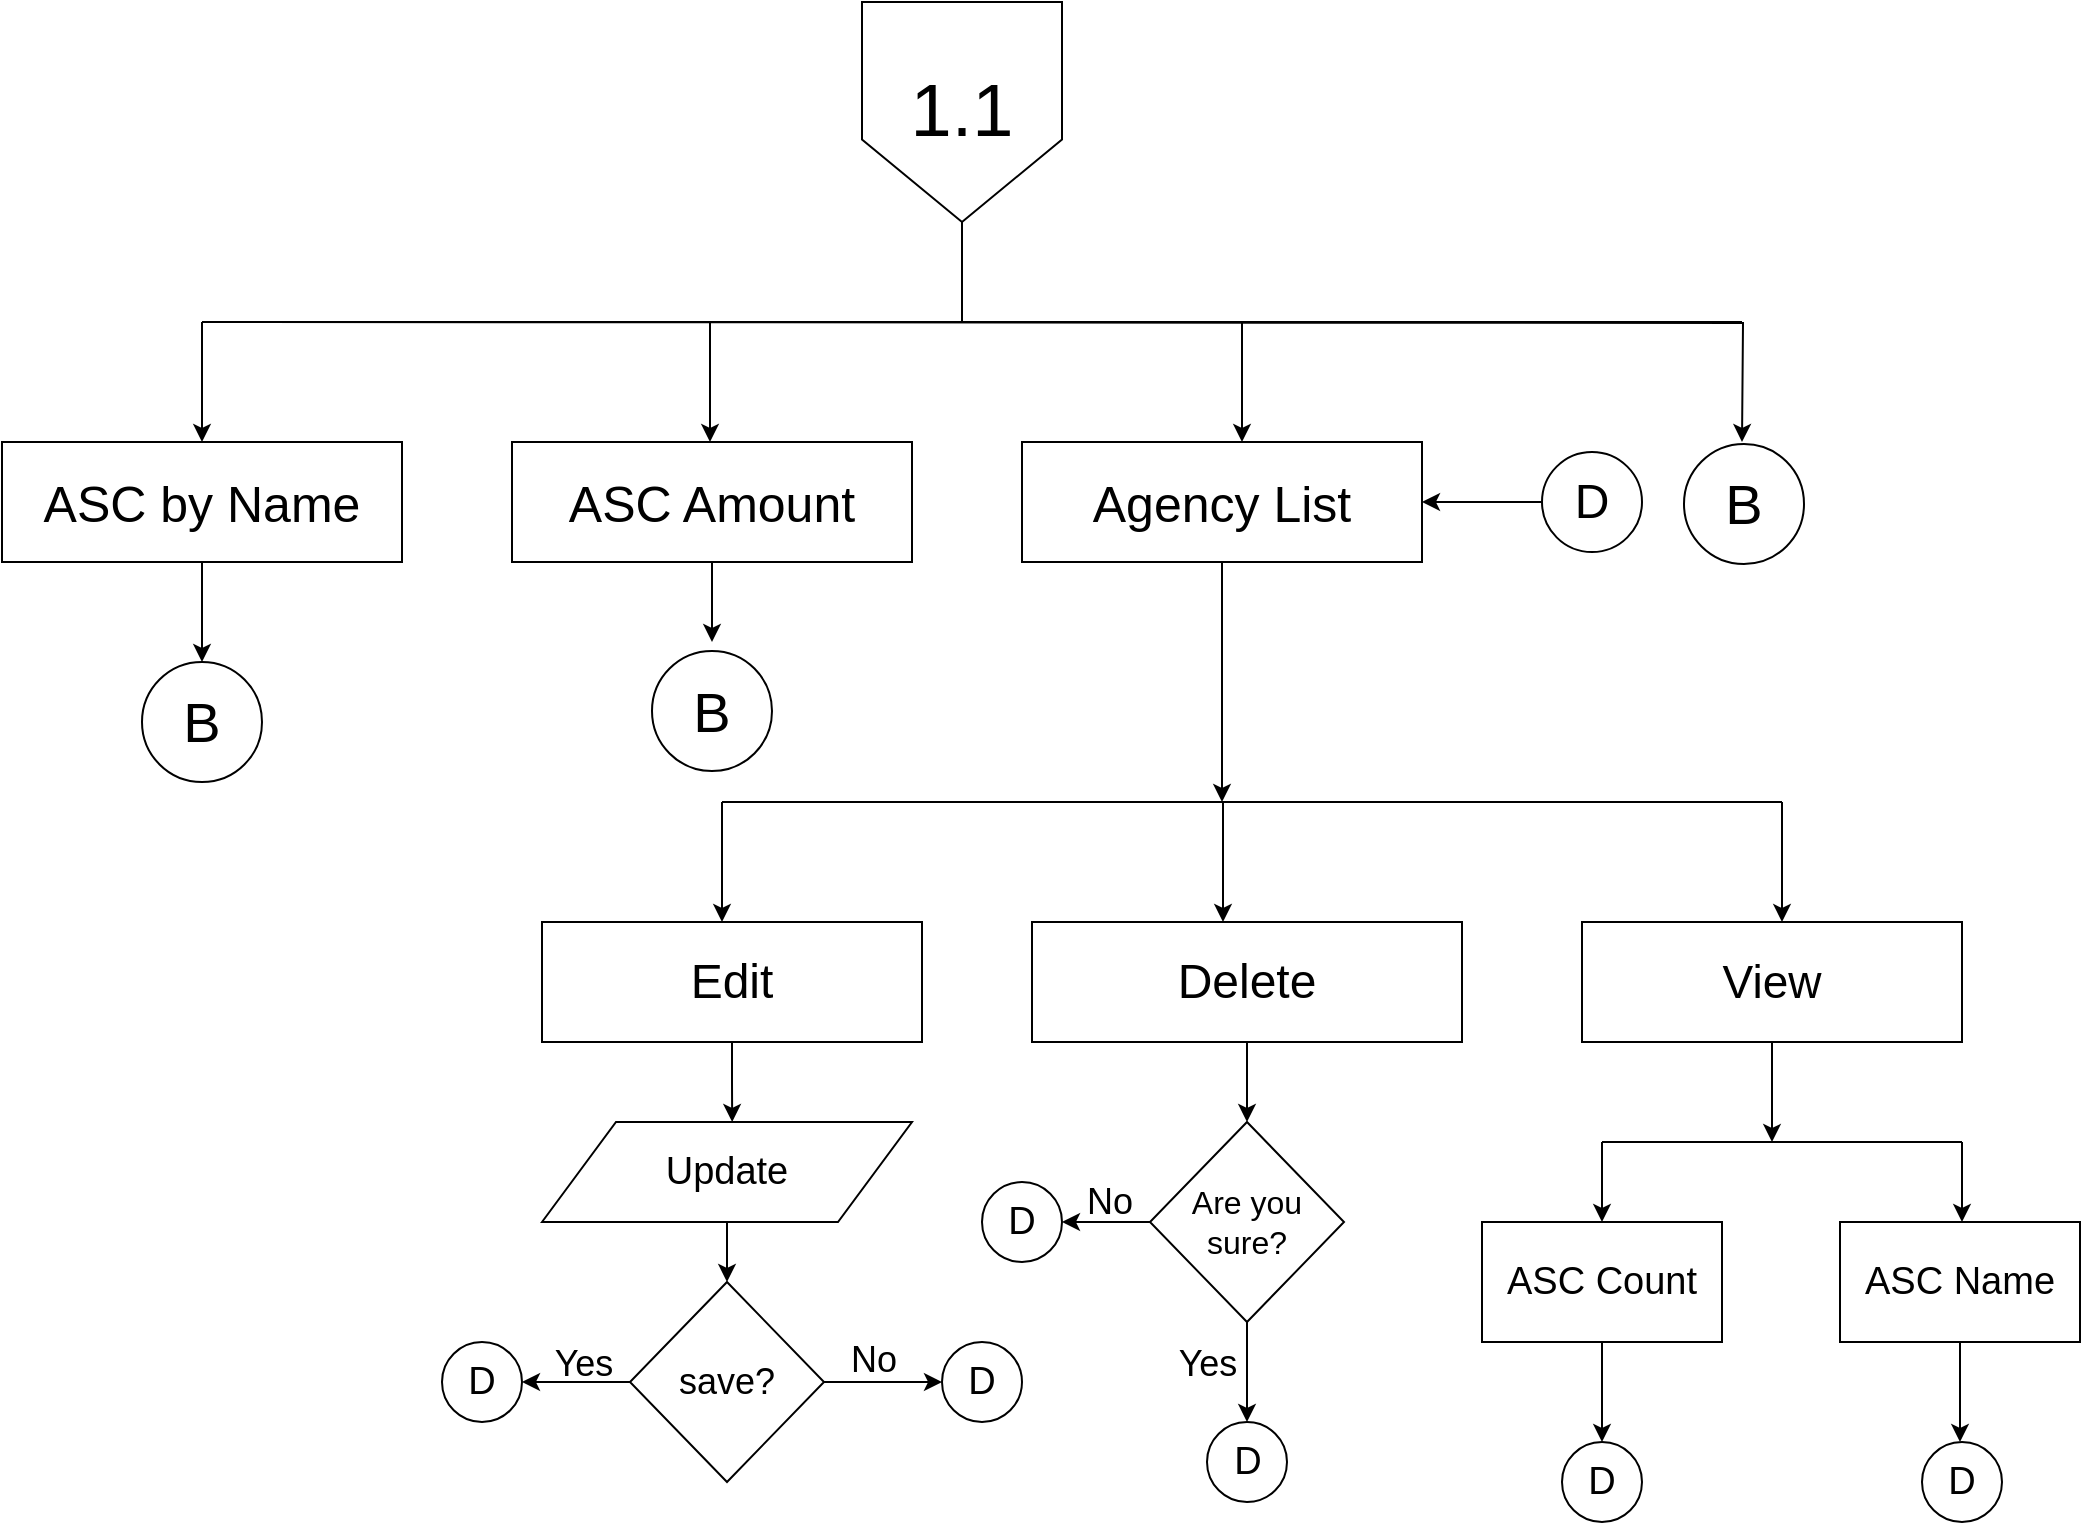 <mxfile version="10.5.4" type="device"><diagram id="pVqu2-gFCcn-fqm-nOoj" name="Page-1"><mxGraphModel dx="1269" dy="673" grid="1" gridSize="10" guides="1" tooltips="1" connect="1" arrows="1" fold="1" page="1" pageScale="1" pageWidth="1100" pageHeight="850" math="0" shadow="0"><root><mxCell id="0"/><mxCell id="1" parent="0"/><mxCell id="C2wZv4tbHyqCIaI2i-QI-43" value="&lt;font style=&quot;font-size: 37px&quot;&gt;1.1&lt;/font&gt;" style="shape=offPageConnector;whiteSpace=wrap;html=1;" vertex="1" parent="1"><mxGeometry x="490" y="40" width="100" height="110" as="geometry"/></mxCell><mxCell id="C2wZv4tbHyqCIaI2i-QI-45" value="" style="endArrow=none;html=1;" edge="1" parent="1"><mxGeometry width="50" height="50" relative="1" as="geometry"><mxPoint x="160" y="200" as="sourcePoint"/><mxPoint x="930" y="200" as="targetPoint"/></mxGeometry></mxCell><mxCell id="C2wZv4tbHyqCIaI2i-QI-46" style="edgeStyle=orthogonalEdgeStyle;rounded=0;orthogonalLoop=1;jettySize=auto;html=1;" edge="1" parent="1"><mxGeometry relative="1" as="geometry"><mxPoint x="160" y="260" as="targetPoint"/><mxPoint x="160" y="200" as="sourcePoint"/></mxGeometry></mxCell><mxCell id="C2wZv4tbHyqCIaI2i-QI-47" style="edgeStyle=orthogonalEdgeStyle;rounded=0;orthogonalLoop=1;jettySize=auto;html=1;" edge="1" parent="1"><mxGeometry relative="1" as="geometry"><mxPoint x="930" y="260" as="targetPoint"/><mxPoint x="160" y="200" as="sourcePoint"/></mxGeometry></mxCell><mxCell id="C2wZv4tbHyqCIaI2i-QI-48" value="" style="endArrow=none;html=1;entryX=0.5;entryY=1;entryDx=0;entryDy=0;" edge="1" parent="1" target="C2wZv4tbHyqCIaI2i-QI-43"><mxGeometry width="50" height="50" relative="1" as="geometry"><mxPoint x="540" y="200" as="sourcePoint"/><mxPoint x="560" y="160" as="targetPoint"/></mxGeometry></mxCell><mxCell id="C2wZv4tbHyqCIaI2i-QI-64" style="edgeStyle=orthogonalEdgeStyle;rounded=0;orthogonalLoop=1;jettySize=auto;html=1;" edge="1" parent="1" source="C2wZv4tbHyqCIaI2i-QI-49"><mxGeometry relative="1" as="geometry"><mxPoint x="160" y="370" as="targetPoint"/></mxGeometry></mxCell><mxCell id="C2wZv4tbHyqCIaI2i-QI-49" value="&lt;font style=&quot;font-size: 25px&quot;&gt;ASC by Name&lt;/font&gt;" style="rounded=0;whiteSpace=wrap;html=1;" vertex="1" parent="1"><mxGeometry x="60" y="260" width="200" height="60" as="geometry"/></mxCell><mxCell id="C2wZv4tbHyqCIaI2i-QI-52" value="" style="endArrow=classic;html=1;" edge="1" parent="1"><mxGeometry width="50" height="50" relative="1" as="geometry"><mxPoint x="414" y="200" as="sourcePoint"/><mxPoint x="414" y="260" as="targetPoint"/></mxGeometry></mxCell><mxCell id="C2wZv4tbHyqCIaI2i-QI-54" value="" style="endArrow=classic;html=1;" edge="1" parent="1"><mxGeometry width="50" height="50" relative="1" as="geometry"><mxPoint x="680" y="200" as="sourcePoint"/><mxPoint x="680" y="260" as="targetPoint"/></mxGeometry></mxCell><mxCell id="C2wZv4tbHyqCIaI2i-QI-65" style="edgeStyle=orthogonalEdgeStyle;rounded=0;orthogonalLoop=1;jettySize=auto;html=1;" edge="1" parent="1" source="C2wZv4tbHyqCIaI2i-QI-57"><mxGeometry relative="1" as="geometry"><mxPoint x="415" y="360" as="targetPoint"/></mxGeometry></mxCell><mxCell id="C2wZv4tbHyqCIaI2i-QI-57" value="&lt;font style=&quot;font-size: 25px&quot;&gt;ASC Amount&lt;/font&gt;" style="rounded=0;whiteSpace=wrap;html=1;" vertex="1" parent="1"><mxGeometry x="315" y="260" width="200" height="60" as="geometry"/></mxCell><mxCell id="C2wZv4tbHyqCIaI2i-QI-60" style="edgeStyle=orthogonalEdgeStyle;rounded=0;orthogonalLoop=1;jettySize=auto;html=1;" edge="1" parent="1" source="C2wZv4tbHyqCIaI2i-QI-58"><mxGeometry relative="1" as="geometry"><mxPoint x="670" y="440" as="targetPoint"/></mxGeometry></mxCell><mxCell id="C2wZv4tbHyqCIaI2i-QI-58" value="&lt;font style=&quot;font-size: 25px&quot;&gt;Agency List&lt;br&gt;&lt;/font&gt;" style="rounded=0;whiteSpace=wrap;html=1;" vertex="1" parent="1"><mxGeometry x="570" y="260" width="200" height="60" as="geometry"/></mxCell><mxCell id="C2wZv4tbHyqCIaI2i-QI-59" value="&lt;font style=&quot;font-size: 28px&quot;&gt;B&lt;/font&gt;" style="ellipse;whiteSpace=wrap;html=1;aspect=fixed;" vertex="1" parent="1"><mxGeometry x="901" y="261" width="60" height="60" as="geometry"/></mxCell><mxCell id="C2wZv4tbHyqCIaI2i-QI-61" value="" style="endArrow=none;html=1;" edge="1" parent="1"><mxGeometry width="50" height="50" relative="1" as="geometry"><mxPoint x="420" y="440" as="sourcePoint"/><mxPoint x="950" y="440" as="targetPoint"/></mxGeometry></mxCell><mxCell id="C2wZv4tbHyqCIaI2i-QI-62" value="" style="endArrow=classic;html=1;" edge="1" parent="1"><mxGeometry width="50" height="50" relative="1" as="geometry"><mxPoint x="420" y="440" as="sourcePoint"/><mxPoint x="420" y="500" as="targetPoint"/></mxGeometry></mxCell><mxCell id="C2wZv4tbHyqCIaI2i-QI-63" value="" style="endArrow=classic;html=1;" edge="1" parent="1"><mxGeometry width="50" height="50" relative="1" as="geometry"><mxPoint x="950" y="440" as="sourcePoint"/><mxPoint x="950" y="500" as="targetPoint"/></mxGeometry></mxCell><mxCell id="C2wZv4tbHyqCIaI2i-QI-66" value="&lt;font style=&quot;font-size: 28px&quot;&gt;B&lt;/font&gt;" style="ellipse;whiteSpace=wrap;html=1;aspect=fixed;" vertex="1" parent="1"><mxGeometry x="130" y="370" width="60" height="60" as="geometry"/></mxCell><mxCell id="C2wZv4tbHyqCIaI2i-QI-67" value="&lt;font style=&quot;font-size: 28px&quot;&gt;B&lt;/font&gt;" style="ellipse;whiteSpace=wrap;html=1;aspect=fixed;" vertex="1" parent="1"><mxGeometry x="385" y="364.5" width="60" height="60" as="geometry"/></mxCell><mxCell id="C2wZv4tbHyqCIaI2i-QI-77" style="edgeStyle=orthogonalEdgeStyle;rounded=0;orthogonalLoop=1;jettySize=auto;html=1;entryX=0.514;entryY=0;entryDx=0;entryDy=0;entryPerimeter=0;" edge="1" parent="1" source="C2wZv4tbHyqCIaI2i-QI-68" target="C2wZv4tbHyqCIaI2i-QI-73"><mxGeometry relative="1" as="geometry"/></mxCell><mxCell id="C2wZv4tbHyqCIaI2i-QI-68" value="&lt;font style=&quot;font-size: 24px&quot;&gt;Edit&lt;/font&gt;" style="rounded=0;whiteSpace=wrap;html=1;" vertex="1" parent="1"><mxGeometry x="330" y="500" width="190" height="60" as="geometry"/></mxCell><mxCell id="C2wZv4tbHyqCIaI2i-QI-69" value="" style="endArrow=classic;html=1;" edge="1" parent="1"><mxGeometry width="50" height="50" relative="1" as="geometry"><mxPoint x="670.5" y="440" as="sourcePoint"/><mxPoint x="670.5" y="500" as="targetPoint"/></mxGeometry></mxCell><mxCell id="C2wZv4tbHyqCIaI2i-QI-83" style="edgeStyle=orthogonalEdgeStyle;rounded=0;orthogonalLoop=1;jettySize=auto;html=1;entryX=0.5;entryY=0;entryDx=0;entryDy=0;" edge="1" parent="1" source="C2wZv4tbHyqCIaI2i-QI-70" target="C2wZv4tbHyqCIaI2i-QI-82"><mxGeometry relative="1" as="geometry"/></mxCell><mxCell id="C2wZv4tbHyqCIaI2i-QI-70" value="&lt;font style=&quot;font-size: 24px&quot;&gt;Delete&lt;/font&gt;" style="rounded=0;whiteSpace=wrap;html=1;" vertex="1" parent="1"><mxGeometry x="575" y="500" width="215" height="60" as="geometry"/></mxCell><mxCell id="C2wZv4tbHyqCIaI2i-QI-85" style="edgeStyle=orthogonalEdgeStyle;rounded=0;orthogonalLoop=1;jettySize=auto;html=1;" edge="1" parent="1" source="C2wZv4tbHyqCIaI2i-QI-71"><mxGeometry relative="1" as="geometry"><mxPoint x="945" y="610" as="targetPoint"/></mxGeometry></mxCell><mxCell id="C2wZv4tbHyqCIaI2i-QI-71" value="&lt;font style=&quot;font-size: 23px&quot;&gt;View&lt;/font&gt;" style="rounded=0;whiteSpace=wrap;html=1;" vertex="1" parent="1"><mxGeometry x="850" y="500" width="190" height="60" as="geometry"/></mxCell><mxCell id="C2wZv4tbHyqCIaI2i-QI-81" style="edgeStyle=orthogonalEdgeStyle;rounded=0;orthogonalLoop=1;jettySize=auto;html=1;entryX=0.5;entryY=0;entryDx=0;entryDy=0;" edge="1" parent="1" source="C2wZv4tbHyqCIaI2i-QI-73" target="C2wZv4tbHyqCIaI2i-QI-79"><mxGeometry relative="1" as="geometry"/></mxCell><mxCell id="C2wZv4tbHyqCIaI2i-QI-73" value="&lt;font style=&quot;font-size: 19px&quot;&gt;Update&lt;/font&gt;" style="shape=parallelogram;perimeter=parallelogramPerimeter;whiteSpace=wrap;html=1;" vertex="1" parent="1"><mxGeometry x="330" y="600" width="185" height="50" as="geometry"/></mxCell><mxCell id="C2wZv4tbHyqCIaI2i-QI-100" style="edgeStyle=orthogonalEdgeStyle;rounded=0;orthogonalLoop=1;jettySize=auto;html=1;" edge="1" parent="1" source="C2wZv4tbHyqCIaI2i-QI-79"><mxGeometry relative="1" as="geometry"><mxPoint x="530.0" y="730" as="targetPoint"/></mxGeometry></mxCell><mxCell id="C2wZv4tbHyqCIaI2i-QI-101" style="edgeStyle=orthogonalEdgeStyle;rounded=0;orthogonalLoop=1;jettySize=auto;html=1;" edge="1" parent="1" source="C2wZv4tbHyqCIaI2i-QI-79"><mxGeometry relative="1" as="geometry"><mxPoint x="320" y="730" as="targetPoint"/></mxGeometry></mxCell><mxCell id="C2wZv4tbHyqCIaI2i-QI-79" value="&lt;font style=&quot;font-size: 18px&quot;&gt;save?&lt;/font&gt;" style="rhombus;whiteSpace=wrap;html=1;" vertex="1" parent="1"><mxGeometry x="374" y="680" width="97" height="100" as="geometry"/></mxCell><mxCell id="C2wZv4tbHyqCIaI2i-QI-97" style="edgeStyle=orthogonalEdgeStyle;rounded=0;orthogonalLoop=1;jettySize=auto;html=1;" edge="1" parent="1" source="C2wZv4tbHyqCIaI2i-QI-82"><mxGeometry relative="1" as="geometry"><mxPoint x="682.5" y="750" as="targetPoint"/></mxGeometry></mxCell><mxCell id="C2wZv4tbHyqCIaI2i-QI-98" style="edgeStyle=orthogonalEdgeStyle;rounded=0;orthogonalLoop=1;jettySize=auto;html=1;" edge="1" parent="1" source="C2wZv4tbHyqCIaI2i-QI-82"><mxGeometry relative="1" as="geometry"><mxPoint x="590.0" y="650" as="targetPoint"/></mxGeometry></mxCell><mxCell id="C2wZv4tbHyqCIaI2i-QI-82" value="&lt;font style=&quot;font-size: 16px&quot;&gt;Are you sure?&lt;br&gt;&lt;/font&gt;" style="rhombus;whiteSpace=wrap;html=1;" vertex="1" parent="1"><mxGeometry x="634" y="600" width="97" height="100" as="geometry"/></mxCell><mxCell id="C2wZv4tbHyqCIaI2i-QI-86" value="" style="endArrow=none;html=1;" edge="1" parent="1"><mxGeometry width="50" height="50" relative="1" as="geometry"><mxPoint x="860" y="610" as="sourcePoint"/><mxPoint x="1040" y="610" as="targetPoint"/></mxGeometry></mxCell><mxCell id="C2wZv4tbHyqCIaI2i-QI-89" value="" style="endArrow=classic;html=1;" edge="1" parent="1"><mxGeometry width="50" height="50" relative="1" as="geometry"><mxPoint x="860" y="610" as="sourcePoint"/><mxPoint x="860" y="650" as="targetPoint"/></mxGeometry></mxCell><mxCell id="C2wZv4tbHyqCIaI2i-QI-90" value="" style="endArrow=classic;html=1;" edge="1" parent="1"><mxGeometry width="50" height="50" relative="1" as="geometry"><mxPoint x="1040" y="610" as="sourcePoint"/><mxPoint x="1040" y="650" as="targetPoint"/></mxGeometry></mxCell><mxCell id="C2wZv4tbHyqCIaI2i-QI-95" style="edgeStyle=orthogonalEdgeStyle;rounded=0;orthogonalLoop=1;jettySize=auto;html=1;" edge="1" parent="1" source="C2wZv4tbHyqCIaI2i-QI-93"><mxGeometry relative="1" as="geometry"><mxPoint x="860" y="760" as="targetPoint"/></mxGeometry></mxCell><mxCell id="C2wZv4tbHyqCIaI2i-QI-93" value="&lt;font style=&quot;font-size: 19px&quot;&gt;ASC Count&lt;/font&gt;" style="rounded=0;whiteSpace=wrap;html=1;" vertex="1" parent="1"><mxGeometry x="800" y="650" width="120" height="60" as="geometry"/></mxCell><mxCell id="C2wZv4tbHyqCIaI2i-QI-96" style="edgeStyle=orthogonalEdgeStyle;rounded=0;orthogonalLoop=1;jettySize=auto;html=1;" edge="1" parent="1" source="C2wZv4tbHyqCIaI2i-QI-94"><mxGeometry relative="1" as="geometry"><mxPoint x="1039" y="760" as="targetPoint"/></mxGeometry></mxCell><mxCell id="C2wZv4tbHyqCIaI2i-QI-94" value="&lt;font style=&quot;font-size: 19px&quot;&gt;ASC Name&lt;br&gt;&lt;/font&gt;" style="rounded=0;whiteSpace=wrap;html=1;" vertex="1" parent="1"><mxGeometry x="979" y="650" width="120" height="60" as="geometry"/></mxCell><mxCell id="C2wZv4tbHyqCIaI2i-QI-102" value="&lt;font style=&quot;font-size: 19px&quot;&gt;D&lt;/font&gt;" style="ellipse;whiteSpace=wrap;html=1;aspect=fixed;" vertex="1" parent="1"><mxGeometry x="280" y="710" width="40" height="40" as="geometry"/></mxCell><mxCell id="C2wZv4tbHyqCIaI2i-QI-103" value="&lt;font style=&quot;font-size: 19px&quot;&gt;D&lt;/font&gt;" style="ellipse;whiteSpace=wrap;html=1;aspect=fixed;" vertex="1" parent="1"><mxGeometry x="530" y="710" width="40" height="40" as="geometry"/></mxCell><mxCell id="C2wZv4tbHyqCIaI2i-QI-104" value="&lt;font style=&quot;font-size: 19px&quot;&gt;D&lt;/font&gt;" style="ellipse;whiteSpace=wrap;html=1;aspect=fixed;" vertex="1" parent="1"><mxGeometry x="662.5" y="750" width="40" height="40" as="geometry"/></mxCell><mxCell id="C2wZv4tbHyqCIaI2i-QI-105" value="&lt;font style=&quot;font-size: 19px&quot;&gt;D&lt;/font&gt;" style="ellipse;whiteSpace=wrap;html=1;aspect=fixed;" vertex="1" parent="1"><mxGeometry x="550" y="630" width="40" height="40" as="geometry"/></mxCell><mxCell id="C2wZv4tbHyqCIaI2i-QI-106" value="&lt;font style=&quot;font-size: 19px&quot;&gt;D&lt;/font&gt;" style="ellipse;whiteSpace=wrap;html=1;aspect=fixed;" vertex="1" parent="1"><mxGeometry x="840" y="760" width="40" height="40" as="geometry"/></mxCell><mxCell id="C2wZv4tbHyqCIaI2i-QI-107" value="&lt;font style=&quot;font-size: 19px&quot;&gt;D&lt;/font&gt;" style="ellipse;whiteSpace=wrap;html=1;aspect=fixed;" vertex="1" parent="1"><mxGeometry x="1020" y="760" width="40" height="40" as="geometry"/></mxCell><mxCell id="C2wZv4tbHyqCIaI2i-QI-108" value="" style="endArrow=classic;html=1;" edge="1" parent="1"><mxGeometry width="50" height="50" relative="1" as="geometry"><mxPoint x="830" y="290" as="sourcePoint"/><mxPoint x="770" y="290" as="targetPoint"/></mxGeometry></mxCell><mxCell id="C2wZv4tbHyqCIaI2i-QI-109" value="&lt;font style=&quot;font-size: 24px&quot;&gt;D&lt;/font&gt;" style="ellipse;whiteSpace=wrap;html=1;aspect=fixed;" vertex="1" parent="1"><mxGeometry x="830" y="265" width="50" height="50" as="geometry"/></mxCell><mxCell id="C2wZv4tbHyqCIaI2i-QI-110" value="&lt;font style=&quot;font-size: 18px&quot;&gt;No&lt;/font&gt;" style="text;html=1;strokeColor=none;fillColor=none;align=center;verticalAlign=middle;whiteSpace=wrap;rounded=0;" vertex="1" parent="1"><mxGeometry x="476" y="709" width="40" height="20" as="geometry"/></mxCell><mxCell id="C2wZv4tbHyqCIaI2i-QI-111" value="&lt;font style=&quot;font-size: 18px&quot;&gt;No&lt;/font&gt;" style="text;html=1;strokeColor=none;fillColor=none;align=center;verticalAlign=middle;whiteSpace=wrap;rounded=0;" vertex="1" parent="1"><mxGeometry x="594" y="630" width="40" height="20" as="geometry"/></mxCell><mxCell id="C2wZv4tbHyqCIaI2i-QI-112" value="&lt;font style=&quot;font-size: 18px&quot;&gt;Yes&lt;/font&gt;" style="text;html=1;strokeColor=none;fillColor=none;align=center;verticalAlign=middle;whiteSpace=wrap;rounded=0;" vertex="1" parent="1"><mxGeometry x="331" y="711" width="40" height="20" as="geometry"/></mxCell><mxCell id="C2wZv4tbHyqCIaI2i-QI-114" value="&lt;font style=&quot;font-size: 18px&quot;&gt;Yes&lt;/font&gt;" style="text;html=1;strokeColor=none;fillColor=none;align=center;verticalAlign=middle;whiteSpace=wrap;rounded=0;" vertex="1" parent="1"><mxGeometry x="642.5" y="711" width="40" height="20" as="geometry"/></mxCell></root></mxGraphModel></diagram></mxfile>